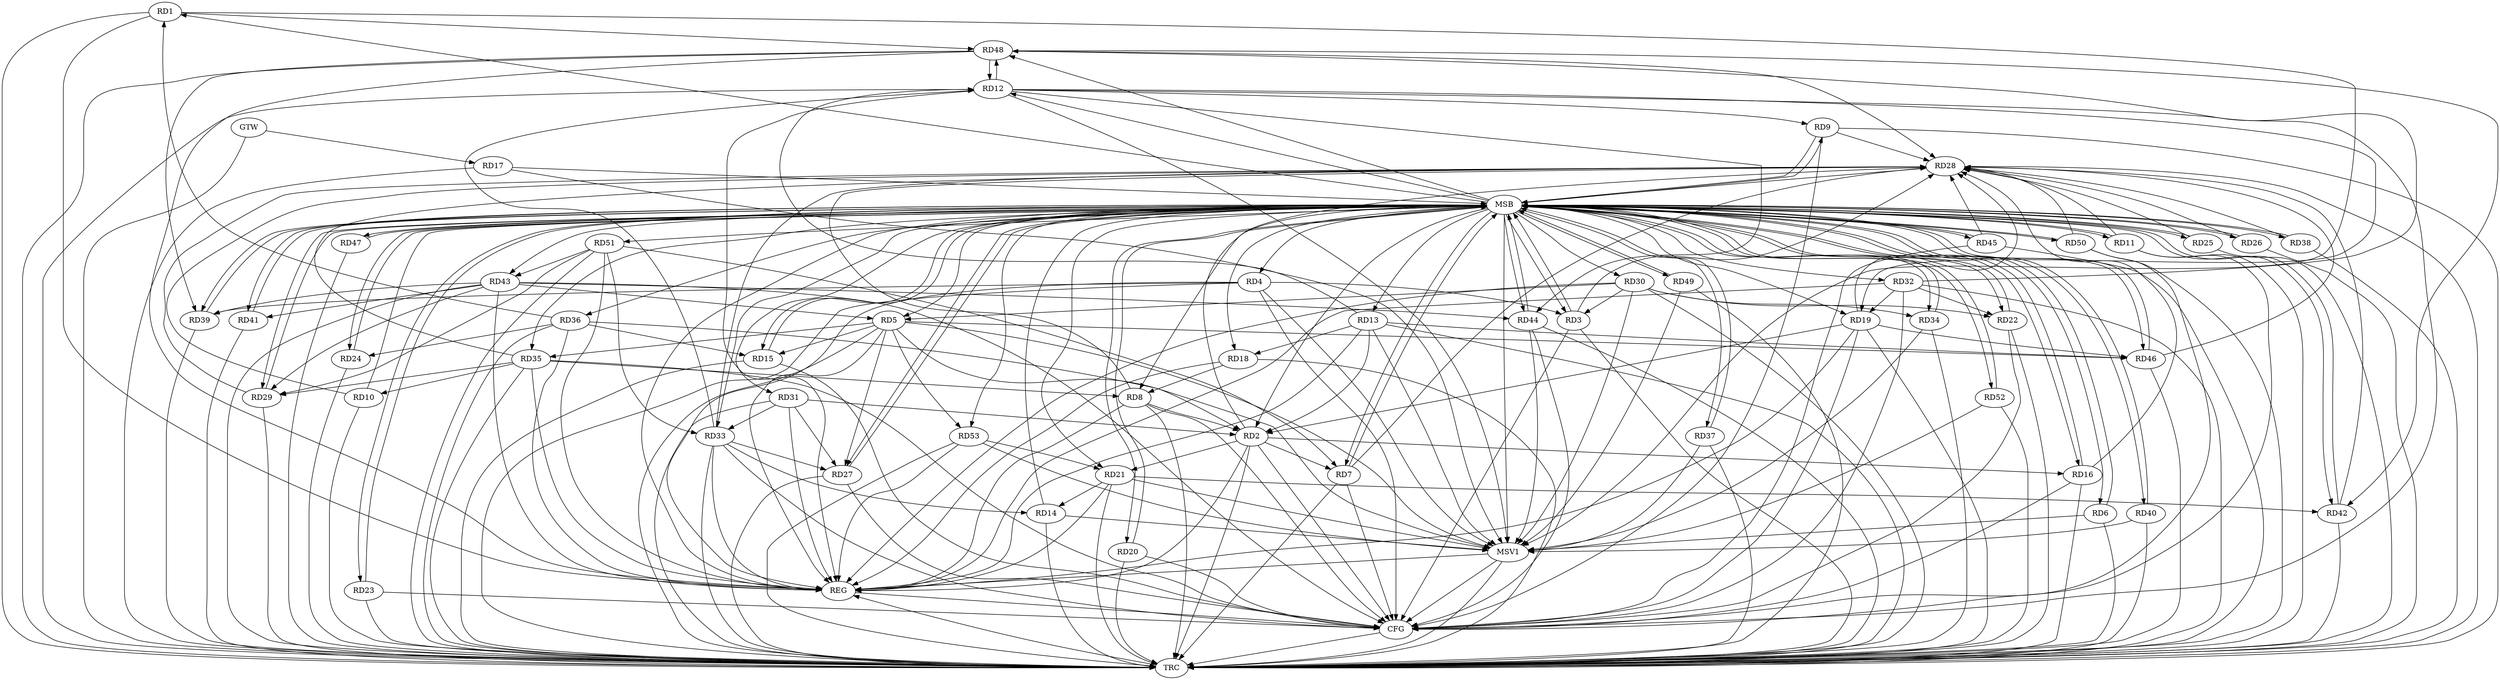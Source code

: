 strict digraph G {
  RD1 [ label="RD1" ];
  RD2 [ label="RD2" ];
  RD3 [ label="RD3" ];
  RD4 [ label="RD4" ];
  RD5 [ label="RD5" ];
  RD6 [ label="RD6" ];
  RD7 [ label="RD7" ];
  RD8 [ label="RD8" ];
  RD9 [ label="RD9" ];
  RD10 [ label="RD10" ];
  RD11 [ label="RD11" ];
  RD12 [ label="RD12" ];
  RD13 [ label="RD13" ];
  RD14 [ label="RD14" ];
  RD15 [ label="RD15" ];
  RD16 [ label="RD16" ];
  RD17 [ label="RD17" ];
  RD18 [ label="RD18" ];
  RD19 [ label="RD19" ];
  RD20 [ label="RD20" ];
  RD21 [ label="RD21" ];
  RD22 [ label="RD22" ];
  RD23 [ label="RD23" ];
  RD24 [ label="RD24" ];
  RD25 [ label="RD25" ];
  RD26 [ label="RD26" ];
  RD27 [ label="RD27" ];
  RD28 [ label="RD28" ];
  RD29 [ label="RD29" ];
  RD30 [ label="RD30" ];
  RD31 [ label="RD31" ];
  RD32 [ label="RD32" ];
  RD33 [ label="RD33" ];
  RD34 [ label="RD34" ];
  RD35 [ label="RD35" ];
  RD36 [ label="RD36" ];
  RD37 [ label="RD37" ];
  RD38 [ label="RD38" ];
  RD39 [ label="RD39" ];
  RD40 [ label="RD40" ];
  RD41 [ label="RD41" ];
  RD42 [ label="RD42" ];
  RD43 [ label="RD43" ];
  RD44 [ label="RD44" ];
  RD45 [ label="RD45" ];
  RD46 [ label="RD46" ];
  RD47 [ label="RD47" ];
  RD48 [ label="RD48" ];
  RD49 [ label="RD49" ];
  RD50 [ label="RD50" ];
  RD51 [ label="RD51" ];
  RD52 [ label="RD52" ];
  RD53 [ label="RD53" ];
  GTW [ label="GTW" ];
  REG [ label="REG" ];
  MSB [ label="MSB" ];
  CFG [ label="CFG" ];
  TRC [ label="TRC" ];
  MSV1 [ label="MSV1" ];
  RD36 -> RD1;
  RD1 -> RD48;
  RD5 -> RD2;
  RD2 -> RD7;
  RD8 -> RD2;
  RD13 -> RD2;
  RD2 -> RD16;
  RD19 -> RD2;
  RD2 -> RD21;
  RD31 -> RD2;
  RD4 -> RD3;
  RD30 -> RD3;
  RD4 -> RD39;
  RD5 -> RD15;
  RD5 -> RD27;
  RD30 -> RD5;
  RD5 -> RD35;
  RD43 -> RD5;
  RD5 -> RD46;
  RD5 -> RD53;
  RD51 -> RD7;
  RD18 -> RD8;
  RD35 -> RD8;
  RD12 -> RD9;
  RD35 -> RD10;
  RD13 -> RD12;
  RD12 -> RD19;
  RD33 -> RD12;
  RD12 -> RD44;
  RD12 -> RD48;
  RD48 -> RD12;
  RD13 -> RD18;
  RD13 -> RD46;
  RD21 -> RD14;
  RD33 -> RD14;
  RD36 -> RD15;
  RD32 -> RD19;
  RD19 -> RD46;
  RD21 -> RD42;
  RD53 -> RD21;
  RD30 -> RD22;
  RD32 -> RD22;
  RD36 -> RD24;
  RD31 -> RD27;
  RD33 -> RD27;
  RD35 -> RD29;
  RD43 -> RD29;
  RD51 -> RD29;
  RD30 -> RD34;
  RD31 -> RD33;
  RD32 -> RD48;
  RD51 -> RD33;
  RD43 -> RD39;
  RD48 -> RD39;
  RD43 -> RD41;
  RD48 -> RD42;
  RD43 -> RD44;
  RD51 -> RD43;
  GTW -> RD17;
  RD1 -> REG;
  RD2 -> REG;
  RD4 -> REG;
  RD5 -> REG;
  RD8 -> REG;
  RD12 -> REG;
  RD13 -> REG;
  RD18 -> REG;
  RD19 -> REG;
  RD21 -> REG;
  RD30 -> REG;
  RD31 -> REG;
  RD32 -> REG;
  RD33 -> REG;
  RD35 -> REG;
  RD36 -> REG;
  RD43 -> REG;
  RD48 -> REG;
  RD51 -> REG;
  RD53 -> REG;
  RD3 -> MSB;
  MSB -> RD4;
  MSB -> RD11;
  MSB -> RD23;
  MSB -> RD25;
  MSB -> REG;
  RD6 -> MSB;
  MSB -> RD5;
  MSB -> RD13;
  MSB -> RD36;
  RD7 -> MSB;
  MSB -> RD20;
  MSB -> RD29;
  MSB -> RD40;
  MSB -> RD47;
  RD9 -> MSB;
  MSB -> RD15;
  MSB -> RD34;
  MSB -> RD41;
  MSB -> RD48;
  MSB -> RD50;
  MSB -> RD53;
  RD10 -> MSB;
  MSB -> RD38;
  RD11 -> MSB;
  MSB -> RD39;
  MSB -> RD45;
  RD14 -> MSB;
  MSB -> RD8;
  MSB -> RD21;
  RD15 -> MSB;
  MSB -> RD1;
  MSB -> RD37;
  RD16 -> MSB;
  MSB -> RD27;
  MSB -> RD44;
  RD17 -> MSB;
  MSB -> RD16;
  MSB -> RD30;
  MSB -> RD42;
  MSB -> RD52;
  RD20 -> MSB;
  RD22 -> MSB;
  MSB -> RD3;
  MSB -> RD12;
  MSB -> RD18;
  MSB -> RD33;
  MSB -> RD51;
  RD23 -> MSB;
  RD24 -> MSB;
  MSB -> RD6;
  MSB -> RD19;
  MSB -> RD46;
  RD25 -> MSB;
  RD26 -> MSB;
  MSB -> RD7;
  RD27 -> MSB;
  MSB -> RD35;
  RD28 -> MSB;
  MSB -> RD9;
  MSB -> RD43;
  RD29 -> MSB;
  RD34 -> MSB;
  RD37 -> MSB;
  MSB -> RD31;
  RD38 -> MSB;
  RD39 -> MSB;
  MSB -> RD26;
  RD40 -> MSB;
  RD41 -> MSB;
  MSB -> RD32;
  MSB -> RD49;
  RD42 -> MSB;
  RD44 -> MSB;
  MSB -> RD2;
  MSB -> RD22;
  RD45 -> MSB;
  RD46 -> MSB;
  MSB -> RD24;
  RD47 -> MSB;
  RD49 -> MSB;
  RD50 -> MSB;
  RD52 -> MSB;
  RD8 -> CFG;
  RD3 -> CFG;
  RD45 -> CFG;
  RD15 -> CFG;
  RD7 -> CFG;
  RD32 -> CFG;
  RD23 -> CFG;
  RD9 -> CFG;
  RD22 -> CFG;
  RD44 -> CFG;
  RD35 -> CFG;
  RD12 -> CFG;
  RD16 -> CFG;
  RD20 -> CFG;
  RD19 -> CFG;
  RD33 -> CFG;
  RD4 -> CFG;
  RD27 -> CFG;
  RD43 -> CFG;
  RD50 -> CFG;
  RD2 -> CFG;
  RD11 -> CFG;
  REG -> CFG;
  RD1 -> TRC;
  RD2 -> TRC;
  RD3 -> TRC;
  RD4 -> TRC;
  RD5 -> TRC;
  RD6 -> TRC;
  RD7 -> TRC;
  RD8 -> TRC;
  RD9 -> TRC;
  RD10 -> TRC;
  RD11 -> TRC;
  RD12 -> TRC;
  RD13 -> TRC;
  RD14 -> TRC;
  RD15 -> TRC;
  RD16 -> TRC;
  RD17 -> TRC;
  RD18 -> TRC;
  RD19 -> TRC;
  RD20 -> TRC;
  RD21 -> TRC;
  RD22 -> TRC;
  RD23 -> TRC;
  RD24 -> TRC;
  RD25 -> TRC;
  RD26 -> TRC;
  RD27 -> TRC;
  RD28 -> TRC;
  RD29 -> TRC;
  RD30 -> TRC;
  RD31 -> TRC;
  RD32 -> TRC;
  RD33 -> TRC;
  RD34 -> TRC;
  RD35 -> TRC;
  RD36 -> TRC;
  RD37 -> TRC;
  RD38 -> TRC;
  RD39 -> TRC;
  RD40 -> TRC;
  RD41 -> TRC;
  RD42 -> TRC;
  RD43 -> TRC;
  RD44 -> TRC;
  RD45 -> TRC;
  RD46 -> TRC;
  RD47 -> TRC;
  RD48 -> TRC;
  RD49 -> TRC;
  RD50 -> TRC;
  RD51 -> TRC;
  RD52 -> TRC;
  RD53 -> TRC;
  GTW -> TRC;
  CFG -> TRC;
  TRC -> REG;
  RD29 -> RD28;
  RD50 -> RD28;
  RD33 -> RD28;
  RD35 -> RD28;
  RD48 -> RD28;
  RD3 -> RD28;
  RD38 -> RD28;
  RD2 -> RD28;
  RD7 -> RD28;
  RD46 -> RD28;
  RD16 -> RD28;
  RD45 -> RD28;
  RD9 -> RD28;
  RD42 -> RD28;
  RD19 -> RD28;
  RD11 -> RD28;
  RD10 -> RD28;
  RD8 -> RD28;
  RD26 -> RD28;
  RD25 -> RD28;
  RD1 -> MSV1;
  RD4 -> MSV1;
  RD5 -> MSV1;
  RD12 -> MSV1;
  RD21 -> MSV1;
  RD36 -> MSV1;
  MSB -> MSV1;
  RD14 -> MSV1;
  RD13 -> MSV1;
  RD53 -> MSV1;
  RD34 -> MSV1;
  RD40 -> MSV1;
  RD30 -> MSV1;
  RD52 -> MSV1;
  RD6 -> MSV1;
  RD49 -> MSV1;
  RD44 -> MSV1;
  RD17 -> MSV1;
  RD37 -> MSV1;
  MSV1 -> REG;
  MSV1 -> TRC;
  MSV1 -> CFG;
}
